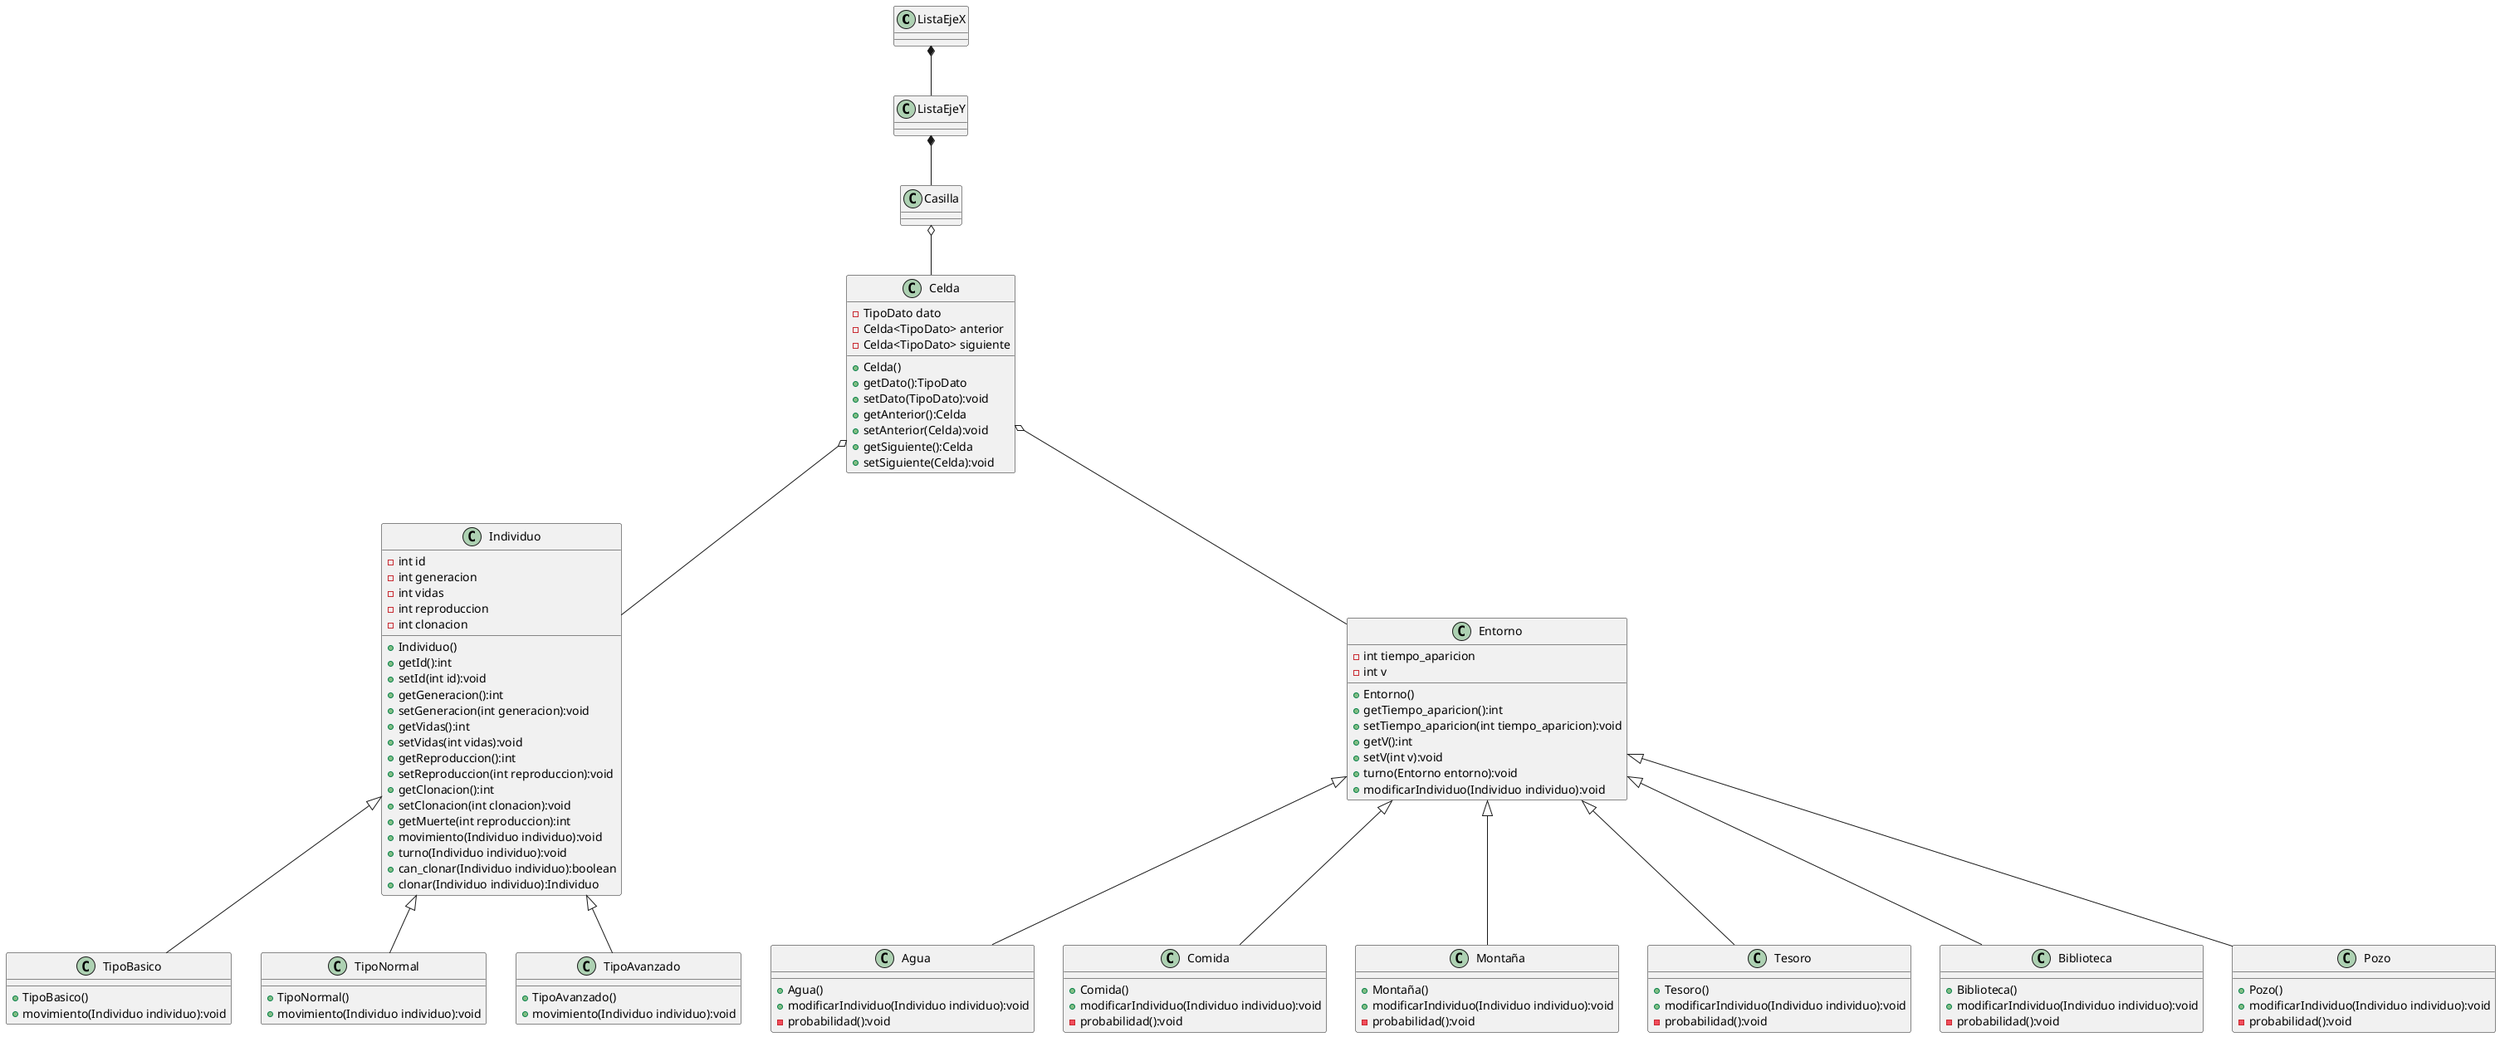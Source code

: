 @startuml
'https://plantuml.com/class-diagram

class ListaEjeX {
}

class ListaEjeY {
}

class Casilla {

}

class Celda {
- TipoDato dato
- Celda<TipoDato> anterior
- Celda<TipoDato> siguiente
+ Celda()
+ getDato():TipoDato
+ setDato(TipoDato):void
+ getAnterior():Celda
+ setAnterior(Celda):void
+ getSiguiente():Celda
+ setSiguiente(Celda):void
}

class Individuo {
- int id
- int generacion
- int vidas
- int reproduccion
- int clonacion
+ Individuo()
+ getId():int
+ setId(int id):void
+ getGeneracion():int
+ setGeneracion(int generacion):void
+ getVidas():int
+ setVidas(int vidas):void
+ getReproduccion():int
+ setReproduccion(int reproduccion):void
+ getClonacion():int
+ setClonacion(int clonacion):void
+ getMuerte(int reproduccion):int
+ movimiento(Individuo individuo):void
+ turno(Individuo individuo):void
+ can_clonar(Individuo individuo):boolean
+ clonar(Individuo individuo):Individuo
}

class TipoBasico {
+ TipoBasico()
+ movimiento(Individuo individuo):void
}

class TipoNormal {
+ TipoNormal()
+ movimiento(Individuo individuo):void
}

class TipoAvanzado {
+ TipoAvanzado()
+ movimiento(Individuo individuo):void
}

class Entorno {
- int tiempo_aparicion
- int v
+ Entorno()
+ getTiempo_aparicion():int
+ setTiempo_aparicion(int tiempo_aparicion):void
+ getV():int
+ setV(int v):void
+ turno(Entorno entorno):void
+ modificarIndividuo(Individuo individuo):void
}

class Agua {
+ Agua()
+ modificarIndividuo(Individuo individuo):void
- probabilidad():void
}

class Comida {
+ Comida()
+ modificarIndividuo(Individuo individuo):void
- probabilidad():void
}

class Montaña {
+ Montaña()
+ modificarIndividuo(Individuo individuo):void
- probabilidad():void
}

class Tesoro {
+ Tesoro()
+ modificarIndividuo(Individuo individuo):void
- probabilidad():void
}

class Biblioteca {
+ Biblioteca()
+ modificarIndividuo(Individuo individuo):void
- probabilidad():void
}

class Pozo {
+ Pozo()
+ modificarIndividuo(Individuo individuo):void
- probabilidad():void
}

ListaEjeX *-- ListaEjeY
ListaEjeY *-- Casilla
Casilla o-- Celda
Celda o-- Individuo
Celda o-- Entorno
Individuo <|-- TipoBasico
Individuo <|-- TipoNormal
Individuo <|-- TipoAvanzado
Entorno <|-- Agua
Entorno <|-- Comida
Entorno <|-- Montaña
Entorno <|-- Tesoro
Entorno <|-- Biblioteca
Entorno <|-- Pozo



@enduml